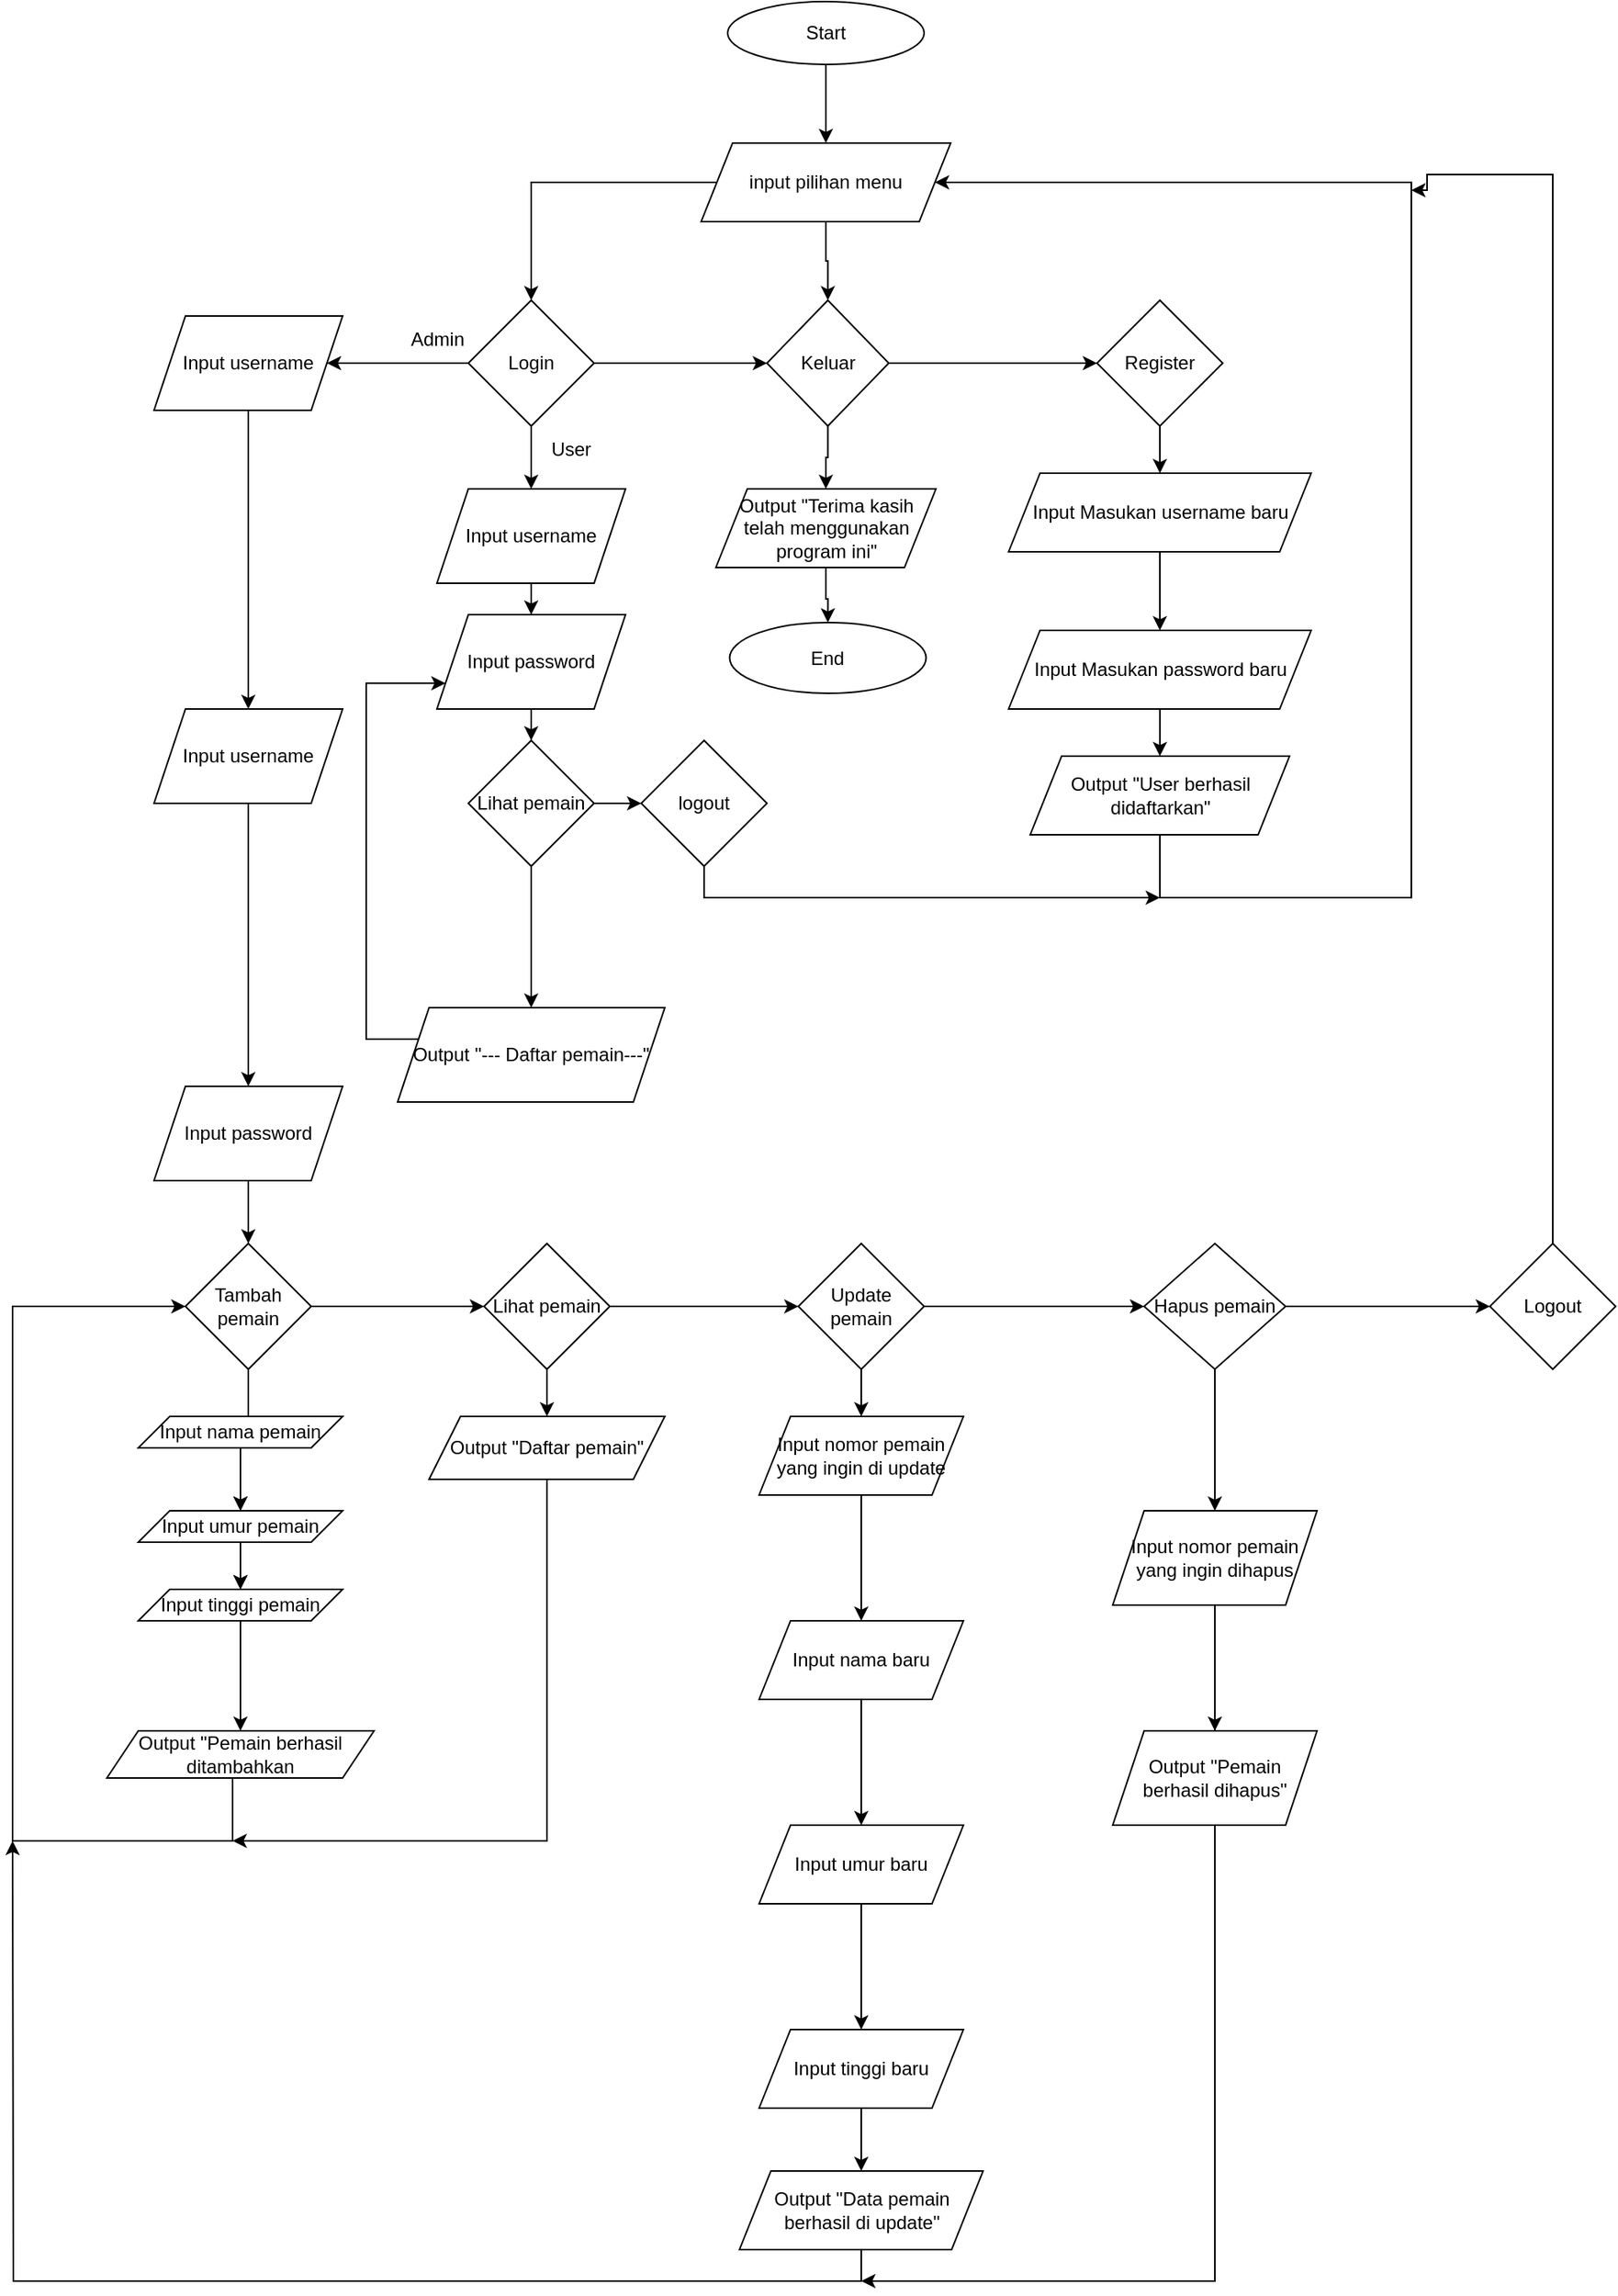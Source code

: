 <mxfile version="24.7.17">
  <diagram name="Page-1" id="HGmborxAwPooAshVDzNv">
    <mxGraphModel dx="3021" dy="1162" grid="1" gridSize="10" guides="1" tooltips="1" connect="1" arrows="1" fold="1" page="1" pageScale="1" pageWidth="850" pageHeight="1100" math="0" shadow="0">
      <root>
        <mxCell id="0" />
        <mxCell id="1" parent="0" />
        <mxCell id="2cfpNk7B6x5rnKEUgRAr-1" value="" style="edgeStyle=orthogonalEdgeStyle;rounded=0;orthogonalLoop=1;jettySize=auto;html=1;" parent="1" source="2cfpNk7B6x5rnKEUgRAr-2" target="2cfpNk7B6x5rnKEUgRAr-4" edge="1">
          <mxGeometry relative="1" as="geometry" />
        </mxCell>
        <mxCell id="2cfpNk7B6x5rnKEUgRAr-2" value="Start" style="ellipse;whiteSpace=wrap;html=1;" parent="1" vertex="1">
          <mxGeometry x="365" y="30" width="125" height="40" as="geometry" />
        </mxCell>
        <mxCell id="2cfpNk7B6x5rnKEUgRAr-3" value="" style="edgeStyle=orthogonalEdgeStyle;rounded=0;orthogonalLoop=1;jettySize=auto;html=1;" parent="1" source="2cfpNk7B6x5rnKEUgRAr-4" target="2cfpNk7B6x5rnKEUgRAr-6" edge="1">
          <mxGeometry relative="1" as="geometry" />
        </mxCell>
        <mxCell id="2cfpNk7B6x5rnKEUgRAr-41" value="" style="edgeStyle=orthogonalEdgeStyle;rounded=0;orthogonalLoop=1;jettySize=auto;html=1;" parent="1" source="2cfpNk7B6x5rnKEUgRAr-4" target="2cfpNk7B6x5rnKEUgRAr-9" edge="1">
          <mxGeometry relative="1" as="geometry" />
        </mxCell>
        <mxCell id="2cfpNk7B6x5rnKEUgRAr-4" value="input pilihan menu" style="shape=parallelogram;perimeter=parallelogramPerimeter;whiteSpace=wrap;html=1;fixedSize=1;" parent="1" vertex="1">
          <mxGeometry x="348.13" y="120" width="158.75" height="50" as="geometry" />
        </mxCell>
        <mxCell id="2cfpNk7B6x5rnKEUgRAr-5" value="" style="edgeStyle=orthogonalEdgeStyle;rounded=0;orthogonalLoop=1;jettySize=auto;html=1;" parent="1" source="2cfpNk7B6x5rnKEUgRAr-6" target="2cfpNk7B6x5rnKEUgRAr-9" edge="1">
          <mxGeometry relative="1" as="geometry" />
        </mxCell>
        <mxCell id="2cfpNk7B6x5rnKEUgRAr-23" value="" style="edgeStyle=orthogonalEdgeStyle;rounded=0;orthogonalLoop=1;jettySize=auto;html=1;" parent="1" source="2cfpNk7B6x5rnKEUgRAr-6" target="2cfpNk7B6x5rnKEUgRAr-22" edge="1">
          <mxGeometry relative="1" as="geometry" />
        </mxCell>
        <mxCell id="2cfpNk7B6x5rnKEUgRAr-30" value="" style="edgeStyle=orthogonalEdgeStyle;rounded=0;orthogonalLoop=1;jettySize=auto;html=1;" parent="1" source="2cfpNk7B6x5rnKEUgRAr-6" target="2cfpNk7B6x5rnKEUgRAr-25" edge="1">
          <mxGeometry relative="1" as="geometry" />
        </mxCell>
        <mxCell id="2cfpNk7B6x5rnKEUgRAr-6" value="Login" style="rhombus;whiteSpace=wrap;html=1;" parent="1" vertex="1">
          <mxGeometry x="200" y="220" width="80" height="80" as="geometry" />
        </mxCell>
        <mxCell id="2cfpNk7B6x5rnKEUgRAr-7" value="" style="edgeStyle=orthogonalEdgeStyle;rounded=0;orthogonalLoop=1;jettySize=auto;html=1;" parent="1" source="2cfpNk7B6x5rnKEUgRAr-9" target="2cfpNk7B6x5rnKEUgRAr-12" edge="1">
          <mxGeometry relative="1" as="geometry" />
        </mxCell>
        <mxCell id="2cfpNk7B6x5rnKEUgRAr-8" value="" style="edgeStyle=orthogonalEdgeStyle;rounded=0;orthogonalLoop=1;jettySize=auto;html=1;entryX=0.5;entryY=1;entryDx=0;entryDy=0;" parent="1" source="2cfpNk7B6x5rnKEUgRAr-9" target="2cfpNk7B6x5rnKEUgRAr-11" edge="1">
          <mxGeometry relative="1" as="geometry">
            <mxPoint x="547.51" y="260" as="targetPoint" />
          </mxGeometry>
        </mxCell>
        <mxCell id="2cfpNk7B6x5rnKEUgRAr-9" value="Keluar" style="rhombus;whiteSpace=wrap;html=1;" parent="1" vertex="1">
          <mxGeometry x="390" y="220" width="77.51" height="80" as="geometry" />
        </mxCell>
        <mxCell id="2cfpNk7B6x5rnKEUgRAr-10" value="" style="edgeStyle=orthogonalEdgeStyle;rounded=0;orthogonalLoop=1;jettySize=auto;html=1;" parent="1" source="2cfpNk7B6x5rnKEUgRAr-11" target="2cfpNk7B6x5rnKEUgRAr-13" edge="1">
          <mxGeometry relative="1" as="geometry" />
        </mxCell>
        <mxCell id="2cfpNk7B6x5rnKEUgRAr-11" value="Register" style="rhombus;whiteSpace=wrap;html=1;direction=south;" parent="1" vertex="1">
          <mxGeometry x="600" y="220" width="80" height="80" as="geometry" />
        </mxCell>
        <mxCell id="2cfpNk7B6x5rnKEUgRAr-106" value="" style="edgeStyle=orthogonalEdgeStyle;rounded=0;orthogonalLoop=1;jettySize=auto;html=1;" parent="1" source="2cfpNk7B6x5rnKEUgRAr-12" target="2cfpNk7B6x5rnKEUgRAr-105" edge="1">
          <mxGeometry relative="1" as="geometry" />
        </mxCell>
        <mxCell id="2cfpNk7B6x5rnKEUgRAr-12" value="Output &quot;Terima kasih telah menggunakan program ini&quot;" style="shape=parallelogram;perimeter=parallelogramPerimeter;whiteSpace=wrap;html=1;fixedSize=1;" parent="1" vertex="1">
          <mxGeometry x="357.5" y="340" width="140" height="50" as="geometry" />
        </mxCell>
        <mxCell id="2cfpNk7B6x5rnKEUgRAr-15" value="" style="edgeStyle=orthogonalEdgeStyle;rounded=0;orthogonalLoop=1;jettySize=auto;html=1;" parent="1" source="2cfpNk7B6x5rnKEUgRAr-13" target="2cfpNk7B6x5rnKEUgRAr-14" edge="1">
          <mxGeometry relative="1" as="geometry" />
        </mxCell>
        <mxCell id="2cfpNk7B6x5rnKEUgRAr-13" value="Input Masukan username baru" style="shape=parallelogram;perimeter=parallelogramPerimeter;whiteSpace=wrap;html=1;fixedSize=1;" parent="1" vertex="1">
          <mxGeometry x="543.75" y="330" width="192.5" height="50" as="geometry" />
        </mxCell>
        <mxCell id="2cfpNk7B6x5rnKEUgRAr-17" value="" style="edgeStyle=orthogonalEdgeStyle;rounded=0;orthogonalLoop=1;jettySize=auto;html=1;" parent="1" source="2cfpNk7B6x5rnKEUgRAr-14" target="2cfpNk7B6x5rnKEUgRAr-16" edge="1">
          <mxGeometry relative="1" as="geometry" />
        </mxCell>
        <mxCell id="2cfpNk7B6x5rnKEUgRAr-14" value="Input Masukan password baru" style="shape=parallelogram;perimeter=parallelogramPerimeter;whiteSpace=wrap;html=1;fixedSize=1;" parent="1" vertex="1">
          <mxGeometry x="543.75" y="430" width="192.5" height="50" as="geometry" />
        </mxCell>
        <mxCell id="2cfpNk7B6x5rnKEUgRAr-19" value="" style="edgeStyle=orthogonalEdgeStyle;rounded=0;orthogonalLoop=1;jettySize=auto;html=1;entryX=1;entryY=0.5;entryDx=0;entryDy=0;" parent="1" source="2cfpNk7B6x5rnKEUgRAr-16" target="2cfpNk7B6x5rnKEUgRAr-4" edge="1">
          <mxGeometry relative="1" as="geometry">
            <mxPoint x="790" y="140" as="targetPoint" />
            <Array as="points">
              <mxPoint x="640" y="600" />
              <mxPoint x="800" y="600" />
              <mxPoint x="800" y="145" />
            </Array>
          </mxGeometry>
        </mxCell>
        <mxCell id="2cfpNk7B6x5rnKEUgRAr-16" value="Output &quot;User berhasil didaftarkan&quot;" style="shape=parallelogram;perimeter=parallelogramPerimeter;whiteSpace=wrap;html=1;fixedSize=1;" parent="1" vertex="1">
          <mxGeometry x="557.5" y="510" width="165" height="50" as="geometry" />
        </mxCell>
        <mxCell id="2cfpNk7B6x5rnKEUgRAr-33" value="" style="edgeStyle=orthogonalEdgeStyle;rounded=0;orthogonalLoop=1;jettySize=auto;html=1;" parent="1" source="2cfpNk7B6x5rnKEUgRAr-22" target="2cfpNk7B6x5rnKEUgRAr-32" edge="1">
          <mxGeometry relative="1" as="geometry" />
        </mxCell>
        <mxCell id="2cfpNk7B6x5rnKEUgRAr-22" value="Input username" style="shape=parallelogram;perimeter=parallelogramPerimeter;whiteSpace=wrap;html=1;fixedSize=1;" parent="1" vertex="1">
          <mxGeometry x="180" y="340" width="120" height="60" as="geometry" />
        </mxCell>
        <mxCell id="2cfpNk7B6x5rnKEUgRAr-24" value="Admin" style="text;html=1;align=center;verticalAlign=middle;resizable=0;points=[];autosize=1;strokeColor=none;fillColor=none;" parent="1" vertex="1">
          <mxGeometry x="150" y="230" width="60" height="30" as="geometry" />
        </mxCell>
        <mxCell id="2cfpNk7B6x5rnKEUgRAr-45" value="" style="edgeStyle=orthogonalEdgeStyle;rounded=0;orthogonalLoop=1;jettySize=auto;html=1;" parent="1" source="2cfpNk7B6x5rnKEUgRAr-25" target="2cfpNk7B6x5rnKEUgRAr-44" edge="1">
          <mxGeometry relative="1" as="geometry" />
        </mxCell>
        <mxCell id="2cfpNk7B6x5rnKEUgRAr-25" value="Input username" style="shape=parallelogram;perimeter=parallelogramPerimeter;whiteSpace=wrap;html=1;fixedSize=1;" parent="1" vertex="1">
          <mxGeometry y="230" width="120" height="60" as="geometry" />
        </mxCell>
        <mxCell id="2cfpNk7B6x5rnKEUgRAr-31" value="User" style="text;html=1;align=center;verticalAlign=middle;resizable=0;points=[];autosize=1;strokeColor=none;fillColor=none;" parent="1" vertex="1">
          <mxGeometry x="240" y="300" width="50" height="30" as="geometry" />
        </mxCell>
        <mxCell id="2cfpNk7B6x5rnKEUgRAr-35" value="" style="edgeStyle=orthogonalEdgeStyle;rounded=0;orthogonalLoop=1;jettySize=auto;html=1;" parent="1" source="2cfpNk7B6x5rnKEUgRAr-32" target="2cfpNk7B6x5rnKEUgRAr-34" edge="1">
          <mxGeometry relative="1" as="geometry" />
        </mxCell>
        <mxCell id="2cfpNk7B6x5rnKEUgRAr-32" value="Input password" style="shape=parallelogram;perimeter=parallelogramPerimeter;whiteSpace=wrap;html=1;fixedSize=1;" parent="1" vertex="1">
          <mxGeometry x="180" y="420" width="120" height="60" as="geometry" />
        </mxCell>
        <mxCell id="2cfpNk7B6x5rnKEUgRAr-37" value="" style="edgeStyle=orthogonalEdgeStyle;rounded=0;orthogonalLoop=1;jettySize=auto;html=1;" parent="1" source="2cfpNk7B6x5rnKEUgRAr-34" target="2cfpNk7B6x5rnKEUgRAr-36" edge="1">
          <mxGeometry relative="1" as="geometry" />
        </mxCell>
        <mxCell id="2cfpNk7B6x5rnKEUgRAr-39" value="" style="edgeStyle=orthogonalEdgeStyle;rounded=0;orthogonalLoop=1;jettySize=auto;html=1;" parent="1" source="2cfpNk7B6x5rnKEUgRAr-34" target="2cfpNk7B6x5rnKEUgRAr-38" edge="1">
          <mxGeometry relative="1" as="geometry" />
        </mxCell>
        <mxCell id="2cfpNk7B6x5rnKEUgRAr-34" value="Lihat pemain" style="rhombus;whiteSpace=wrap;html=1;" parent="1" vertex="1">
          <mxGeometry x="200" y="500" width="80" height="80" as="geometry" />
        </mxCell>
        <mxCell id="2cfpNk7B6x5rnKEUgRAr-40" value="" style="edgeStyle=orthogonalEdgeStyle;rounded=0;orthogonalLoop=1;jettySize=auto;html=1;" parent="1" source="2cfpNk7B6x5rnKEUgRAr-36" edge="1">
          <mxGeometry relative="1" as="geometry">
            <mxPoint x="640" y="600" as="targetPoint" />
            <Array as="points">
              <mxPoint x="350" y="600" />
            </Array>
          </mxGeometry>
        </mxCell>
        <mxCell id="2cfpNk7B6x5rnKEUgRAr-36" value="logout" style="rhombus;whiteSpace=wrap;html=1;" parent="1" vertex="1">
          <mxGeometry x="310" y="500" width="80" height="80" as="geometry" />
        </mxCell>
        <mxCell id="2cfpNk7B6x5rnKEUgRAr-48" value="" style="edgeStyle=orthogonalEdgeStyle;rounded=0;orthogonalLoop=1;jettySize=auto;html=1;entryX=0;entryY=0.75;entryDx=0;entryDy=0;" parent="1" source="2cfpNk7B6x5rnKEUgRAr-38" target="2cfpNk7B6x5rnKEUgRAr-32" edge="1">
          <mxGeometry relative="1" as="geometry">
            <Array as="points">
              <mxPoint x="135" y="690" />
              <mxPoint x="135" y="464" />
            </Array>
          </mxGeometry>
        </mxCell>
        <mxCell id="2cfpNk7B6x5rnKEUgRAr-38" value="Output &quot;--- Daftar pemain---&quot;" style="shape=parallelogram;perimeter=parallelogramPerimeter;whiteSpace=wrap;html=1;fixedSize=1;" parent="1" vertex="1">
          <mxGeometry x="155" y="670" width="170" height="60" as="geometry" />
        </mxCell>
        <mxCell id="2cfpNk7B6x5rnKEUgRAr-47" value="" style="edgeStyle=orthogonalEdgeStyle;rounded=0;orthogonalLoop=1;jettySize=auto;html=1;" parent="1" source="2cfpNk7B6x5rnKEUgRAr-44" target="2cfpNk7B6x5rnKEUgRAr-46" edge="1">
          <mxGeometry relative="1" as="geometry" />
        </mxCell>
        <mxCell id="2cfpNk7B6x5rnKEUgRAr-44" value="Input username" style="shape=parallelogram;perimeter=parallelogramPerimeter;whiteSpace=wrap;html=1;fixedSize=1;" parent="1" vertex="1">
          <mxGeometry y="480" width="120" height="60" as="geometry" />
        </mxCell>
        <mxCell id="2cfpNk7B6x5rnKEUgRAr-50" value="" style="edgeStyle=orthogonalEdgeStyle;rounded=0;orthogonalLoop=1;jettySize=auto;html=1;" parent="1" source="2cfpNk7B6x5rnKEUgRAr-46" target="2cfpNk7B6x5rnKEUgRAr-49" edge="1">
          <mxGeometry relative="1" as="geometry" />
        </mxCell>
        <mxCell id="2cfpNk7B6x5rnKEUgRAr-46" value="Input password" style="shape=parallelogram;perimeter=parallelogramPerimeter;whiteSpace=wrap;html=1;fixedSize=1;" parent="1" vertex="1">
          <mxGeometry y="720" width="120" height="60" as="geometry" />
        </mxCell>
        <mxCell id="2cfpNk7B6x5rnKEUgRAr-52" value="" style="edgeStyle=orthogonalEdgeStyle;rounded=0;orthogonalLoop=1;jettySize=auto;html=1;" parent="1" source="2cfpNk7B6x5rnKEUgRAr-49" target="2cfpNk7B6x5rnKEUgRAr-51" edge="1">
          <mxGeometry relative="1" as="geometry" />
        </mxCell>
        <mxCell id="2cfpNk7B6x5rnKEUgRAr-66" value="" style="edgeStyle=orthogonalEdgeStyle;rounded=0;orthogonalLoop=1;jettySize=auto;html=1;" parent="1" source="2cfpNk7B6x5rnKEUgRAr-62" target="2cfpNk7B6x5rnKEUgRAr-64" edge="1">
          <mxGeometry relative="1" as="geometry" />
        </mxCell>
        <mxCell id="2cfpNk7B6x5rnKEUgRAr-68" value="" style="edgeStyle=orthogonalEdgeStyle;rounded=0;orthogonalLoop=1;jettySize=auto;html=1;" parent="1" source="2cfpNk7B6x5rnKEUgRAr-49" target="2cfpNk7B6x5rnKEUgRAr-62" edge="1">
          <mxGeometry relative="1" as="geometry" />
        </mxCell>
        <mxCell id="2cfpNk7B6x5rnKEUgRAr-49" value="Tambah pemain" style="rhombus;whiteSpace=wrap;html=1;" parent="1" vertex="1">
          <mxGeometry x="20" y="820" width="80" height="80" as="geometry" />
        </mxCell>
        <mxCell id="2cfpNk7B6x5rnKEUgRAr-54" value="" style="edgeStyle=orthogonalEdgeStyle;rounded=0;orthogonalLoop=1;jettySize=auto;html=1;" parent="1" source="2cfpNk7B6x5rnKEUgRAr-51" target="2cfpNk7B6x5rnKEUgRAr-53" edge="1">
          <mxGeometry relative="1" as="geometry" />
        </mxCell>
        <mxCell id="2cfpNk7B6x5rnKEUgRAr-74" value="" style="edgeStyle=orthogonalEdgeStyle;rounded=0;orthogonalLoop=1;jettySize=auto;html=1;" parent="1" source="2cfpNk7B6x5rnKEUgRAr-51" target="2cfpNk7B6x5rnKEUgRAr-73" edge="1">
          <mxGeometry relative="1" as="geometry" />
        </mxCell>
        <mxCell id="2cfpNk7B6x5rnKEUgRAr-51" value="Lihat pemain" style="rhombus;whiteSpace=wrap;html=1;" parent="1" vertex="1">
          <mxGeometry x="210" y="820" width="80" height="80" as="geometry" />
        </mxCell>
        <mxCell id="2cfpNk7B6x5rnKEUgRAr-56" value="" style="edgeStyle=orthogonalEdgeStyle;rounded=0;orthogonalLoop=1;jettySize=auto;html=1;" parent="1" source="2cfpNk7B6x5rnKEUgRAr-53" target="2cfpNk7B6x5rnKEUgRAr-55" edge="1">
          <mxGeometry relative="1" as="geometry" />
        </mxCell>
        <mxCell id="2cfpNk7B6x5rnKEUgRAr-53" value="Update pemain" style="rhombus;whiteSpace=wrap;html=1;" parent="1" vertex="1">
          <mxGeometry x="410" y="820" width="80" height="80" as="geometry" />
        </mxCell>
        <mxCell id="2cfpNk7B6x5rnKEUgRAr-58" value="" style="edgeStyle=orthogonalEdgeStyle;rounded=0;orthogonalLoop=1;jettySize=auto;html=1;" parent="1" source="2cfpNk7B6x5rnKEUgRAr-55" target="2cfpNk7B6x5rnKEUgRAr-57" edge="1">
          <mxGeometry relative="1" as="geometry" />
        </mxCell>
        <mxCell id="2cfpNk7B6x5rnKEUgRAr-92" value="" style="edgeStyle=orthogonalEdgeStyle;rounded=0;orthogonalLoop=1;jettySize=auto;html=1;" parent="1" source="2cfpNk7B6x5rnKEUgRAr-55" edge="1">
          <mxGeometry relative="1" as="geometry">
            <mxPoint x="675" y="990" as="targetPoint" />
          </mxGeometry>
        </mxCell>
        <mxCell id="2cfpNk7B6x5rnKEUgRAr-55" value="Hapus pemain" style="rhombus;whiteSpace=wrap;html=1;" parent="1" vertex="1">
          <mxGeometry x="630" y="820" width="90" height="80" as="geometry" />
        </mxCell>
        <mxCell id="2cfpNk7B6x5rnKEUgRAr-103" value="" style="edgeStyle=orthogonalEdgeStyle;rounded=0;orthogonalLoop=1;jettySize=auto;html=1;" parent="1" source="2cfpNk7B6x5rnKEUgRAr-57" edge="1">
          <mxGeometry relative="1" as="geometry">
            <mxPoint x="800" y="150" as="targetPoint" />
            <Array as="points">
              <mxPoint x="890" y="140" />
              <mxPoint x="810" y="140" />
              <mxPoint x="810" y="150" />
            </Array>
          </mxGeometry>
        </mxCell>
        <mxCell id="2cfpNk7B6x5rnKEUgRAr-57" value="Logout" style="rhombus;whiteSpace=wrap;html=1;" parent="1" vertex="1">
          <mxGeometry x="850" y="820" width="80" height="80" as="geometry" />
        </mxCell>
        <mxCell id="2cfpNk7B6x5rnKEUgRAr-63" value="" style="edgeStyle=orthogonalEdgeStyle;rounded=0;orthogonalLoop=1;jettySize=auto;html=1;" parent="1" source="2cfpNk7B6x5rnKEUgRAr-60" target="2cfpNk7B6x5rnKEUgRAr-62" edge="1">
          <mxGeometry relative="1" as="geometry" />
        </mxCell>
        <mxCell id="2cfpNk7B6x5rnKEUgRAr-60" value="Input nama pemain" style="shape=parallelogram;perimeter=parallelogramPerimeter;whiteSpace=wrap;html=1;fixedSize=1;" parent="1" vertex="1">
          <mxGeometry x="-10" y="930" width="130" height="20" as="geometry" />
        </mxCell>
        <mxCell id="2cfpNk7B6x5rnKEUgRAr-65" value="" style="edgeStyle=orthogonalEdgeStyle;rounded=0;orthogonalLoop=1;jettySize=auto;html=1;" parent="1" source="2cfpNk7B6x5rnKEUgRAr-62" target="2cfpNk7B6x5rnKEUgRAr-64" edge="1">
          <mxGeometry relative="1" as="geometry" />
        </mxCell>
        <mxCell id="2cfpNk7B6x5rnKEUgRAr-70" value="" style="edgeStyle=orthogonalEdgeStyle;rounded=0;orthogonalLoop=1;jettySize=auto;html=1;" parent="1" source="2cfpNk7B6x5rnKEUgRAr-64" target="2cfpNk7B6x5rnKEUgRAr-69" edge="1">
          <mxGeometry relative="1" as="geometry" />
        </mxCell>
        <mxCell id="2cfpNk7B6x5rnKEUgRAr-64" value="Input tinggi pemain" style="shape=parallelogram;perimeter=parallelogramPerimeter;whiteSpace=wrap;html=1;fixedSize=1;" parent="1" vertex="1">
          <mxGeometry x="-10" y="1040" width="130" height="20" as="geometry" />
        </mxCell>
        <mxCell id="2cfpNk7B6x5rnKEUgRAr-62" value="Input umur pemain" style="shape=parallelogram;perimeter=parallelogramPerimeter;whiteSpace=wrap;html=1;fixedSize=1;" parent="1" vertex="1">
          <mxGeometry x="-10" y="990" width="130" height="20" as="geometry" />
        </mxCell>
        <mxCell id="2cfpNk7B6x5rnKEUgRAr-72" value="" style="edgeStyle=orthogonalEdgeStyle;rounded=0;orthogonalLoop=1;jettySize=auto;html=1;entryX=0;entryY=0.5;entryDx=0;entryDy=0;" parent="1" target="2cfpNk7B6x5rnKEUgRAr-49" edge="1">
          <mxGeometry relative="1" as="geometry">
            <mxPoint x="-20.001" y="1150" as="sourcePoint" />
            <mxPoint x="-0.06" y="880" as="targetPoint" />
            <Array as="points">
              <mxPoint x="50" y="1150" />
              <mxPoint x="50" y="1200" />
              <mxPoint x="-90" y="1200" />
              <mxPoint x="-90" y="860" />
            </Array>
          </mxGeometry>
        </mxCell>
        <mxCell id="2cfpNk7B6x5rnKEUgRAr-69" value="Output &quot;Pemain berhasil ditambahkan" style="shape=parallelogram;perimeter=parallelogramPerimeter;whiteSpace=wrap;html=1;fixedSize=1;" parent="1" vertex="1">
          <mxGeometry x="-30" y="1130" width="170" height="30" as="geometry" />
        </mxCell>
        <mxCell id="2cfpNk7B6x5rnKEUgRAr-76" value="" style="edgeStyle=orthogonalEdgeStyle;rounded=0;orthogonalLoop=1;jettySize=auto;html=1;" parent="1" source="2cfpNk7B6x5rnKEUgRAr-73" edge="1">
          <mxGeometry relative="1" as="geometry">
            <mxPoint x="50" y="1200" as="targetPoint" />
            <Array as="points">
              <mxPoint x="250" y="1200" />
            </Array>
          </mxGeometry>
        </mxCell>
        <mxCell id="2cfpNk7B6x5rnKEUgRAr-73" value="Output &quot;Daftar pemain&quot;" style="shape=parallelogram;perimeter=parallelogramPerimeter;whiteSpace=wrap;html=1;fixedSize=1;" parent="1" vertex="1">
          <mxGeometry x="175" y="930" width="150" height="40" as="geometry" />
        </mxCell>
        <mxCell id="2cfpNk7B6x5rnKEUgRAr-80" value="" style="edgeStyle=orthogonalEdgeStyle;rounded=0;orthogonalLoop=1;jettySize=auto;html=1;" parent="1" source="2cfpNk7B6x5rnKEUgRAr-53" target="2cfpNk7B6x5rnKEUgRAr-79" edge="1">
          <mxGeometry relative="1" as="geometry">
            <mxPoint x="450" y="900" as="sourcePoint" />
            <mxPoint x="450" y="990" as="targetPoint" />
          </mxGeometry>
        </mxCell>
        <mxCell id="2cfpNk7B6x5rnKEUgRAr-82" value="" style="edgeStyle=orthogonalEdgeStyle;rounded=0;orthogonalLoop=1;jettySize=auto;html=1;" parent="1" source="2cfpNk7B6x5rnKEUgRAr-79" target="2cfpNk7B6x5rnKEUgRAr-81" edge="1">
          <mxGeometry relative="1" as="geometry" />
        </mxCell>
        <mxCell id="2cfpNk7B6x5rnKEUgRAr-79" value="Input nomor pemain yang ingin di update" style="shape=parallelogram;perimeter=parallelogramPerimeter;whiteSpace=wrap;html=1;fixedSize=1;" parent="1" vertex="1">
          <mxGeometry x="385" y="930" width="130" height="50" as="geometry" />
        </mxCell>
        <mxCell id="2cfpNk7B6x5rnKEUgRAr-84" value="" style="edgeStyle=orthogonalEdgeStyle;rounded=0;orthogonalLoop=1;jettySize=auto;html=1;" parent="1" source="2cfpNk7B6x5rnKEUgRAr-81" target="2cfpNk7B6x5rnKEUgRAr-83" edge="1">
          <mxGeometry relative="1" as="geometry" />
        </mxCell>
        <mxCell id="2cfpNk7B6x5rnKEUgRAr-81" value="Input nama baru" style="shape=parallelogram;perimeter=parallelogramPerimeter;whiteSpace=wrap;html=1;fixedSize=1;" parent="1" vertex="1">
          <mxGeometry x="385" y="1060" width="130" height="50" as="geometry" />
        </mxCell>
        <mxCell id="2cfpNk7B6x5rnKEUgRAr-86" value="" style="edgeStyle=orthogonalEdgeStyle;rounded=0;orthogonalLoop=1;jettySize=auto;html=1;" parent="1" source="2cfpNk7B6x5rnKEUgRAr-83" target="2cfpNk7B6x5rnKEUgRAr-85" edge="1">
          <mxGeometry relative="1" as="geometry" />
        </mxCell>
        <mxCell id="2cfpNk7B6x5rnKEUgRAr-83" value="Input umur baru" style="shape=parallelogram;perimeter=parallelogramPerimeter;whiteSpace=wrap;html=1;fixedSize=1;" parent="1" vertex="1">
          <mxGeometry x="385" y="1190" width="130" height="50" as="geometry" />
        </mxCell>
        <mxCell id="2cfpNk7B6x5rnKEUgRAr-88" value="" style="edgeStyle=orthogonalEdgeStyle;rounded=0;orthogonalLoop=1;jettySize=auto;html=1;" parent="1" source="2cfpNk7B6x5rnKEUgRAr-85" target="2cfpNk7B6x5rnKEUgRAr-87" edge="1">
          <mxGeometry relative="1" as="geometry" />
        </mxCell>
        <mxCell id="2cfpNk7B6x5rnKEUgRAr-85" value="Input tinggi baru" style="shape=parallelogram;perimeter=parallelogramPerimeter;whiteSpace=wrap;html=1;fixedSize=1;" parent="1" vertex="1">
          <mxGeometry x="385" y="1320" width="130" height="50" as="geometry" />
        </mxCell>
        <mxCell id="2cfpNk7B6x5rnKEUgRAr-90" value="" style="edgeStyle=orthogonalEdgeStyle;rounded=0;orthogonalLoop=1;jettySize=auto;html=1;exitX=0.5;exitY=1;exitDx=0;exitDy=0;" parent="1" source="2cfpNk7B6x5rnKEUgRAr-87" edge="1">
          <mxGeometry relative="1" as="geometry">
            <mxPoint x="432.473" y="1505.067" as="sourcePoint" />
            <mxPoint x="-90" y="1200" as="targetPoint" />
          </mxGeometry>
        </mxCell>
        <mxCell id="2cfpNk7B6x5rnKEUgRAr-87" value="Output &quot;Data pemain berhasil di update&quot;" style="shape=parallelogram;perimeter=parallelogramPerimeter;whiteSpace=wrap;html=1;fixedSize=1;" parent="1" vertex="1">
          <mxGeometry x="372.5" y="1410" width="155" height="50" as="geometry" />
        </mxCell>
        <mxCell id="2cfpNk7B6x5rnKEUgRAr-99" value="" style="edgeStyle=orthogonalEdgeStyle;rounded=0;orthogonalLoop=1;jettySize=auto;html=1;" parent="1" source="2cfpNk7B6x5rnKEUgRAr-93" edge="1">
          <mxGeometry relative="1" as="geometry">
            <mxPoint x="450" y="1480" as="targetPoint" />
            <Array as="points">
              <mxPoint x="675" y="1480" />
              <mxPoint x="470" y="1480" />
            </Array>
          </mxGeometry>
        </mxCell>
        <mxCell id="2cfpNk7B6x5rnKEUgRAr-101" value="" style="edgeStyle=orthogonalEdgeStyle;rounded=0;orthogonalLoop=1;jettySize=auto;html=1;" parent="1" source="2cfpNk7B6x5rnKEUgRAr-93" target="2cfpNk7B6x5rnKEUgRAr-100" edge="1">
          <mxGeometry relative="1" as="geometry" />
        </mxCell>
        <mxCell id="2cfpNk7B6x5rnKEUgRAr-93" value="Input nomor pemain yang ingin dihapus" style="shape=parallelogram;perimeter=parallelogramPerimeter;whiteSpace=wrap;html=1;fixedSize=1;" parent="1" vertex="1">
          <mxGeometry x="610" y="990" width="130" height="60" as="geometry" />
        </mxCell>
        <mxCell id="2cfpNk7B6x5rnKEUgRAr-100" value="Output &quot;Pemain berhasil dihapus&quot;" style="shape=parallelogram;perimeter=parallelogramPerimeter;whiteSpace=wrap;html=1;fixedSize=1;" parent="1" vertex="1">
          <mxGeometry x="610" y="1130" width="130" height="60" as="geometry" />
        </mxCell>
        <mxCell id="2cfpNk7B6x5rnKEUgRAr-105" value="End" style="ellipse;whiteSpace=wrap;html=1;" parent="1" vertex="1">
          <mxGeometry x="366.26" y="425" width="125" height="45" as="geometry" />
        </mxCell>
      </root>
    </mxGraphModel>
  </diagram>
</mxfile>
